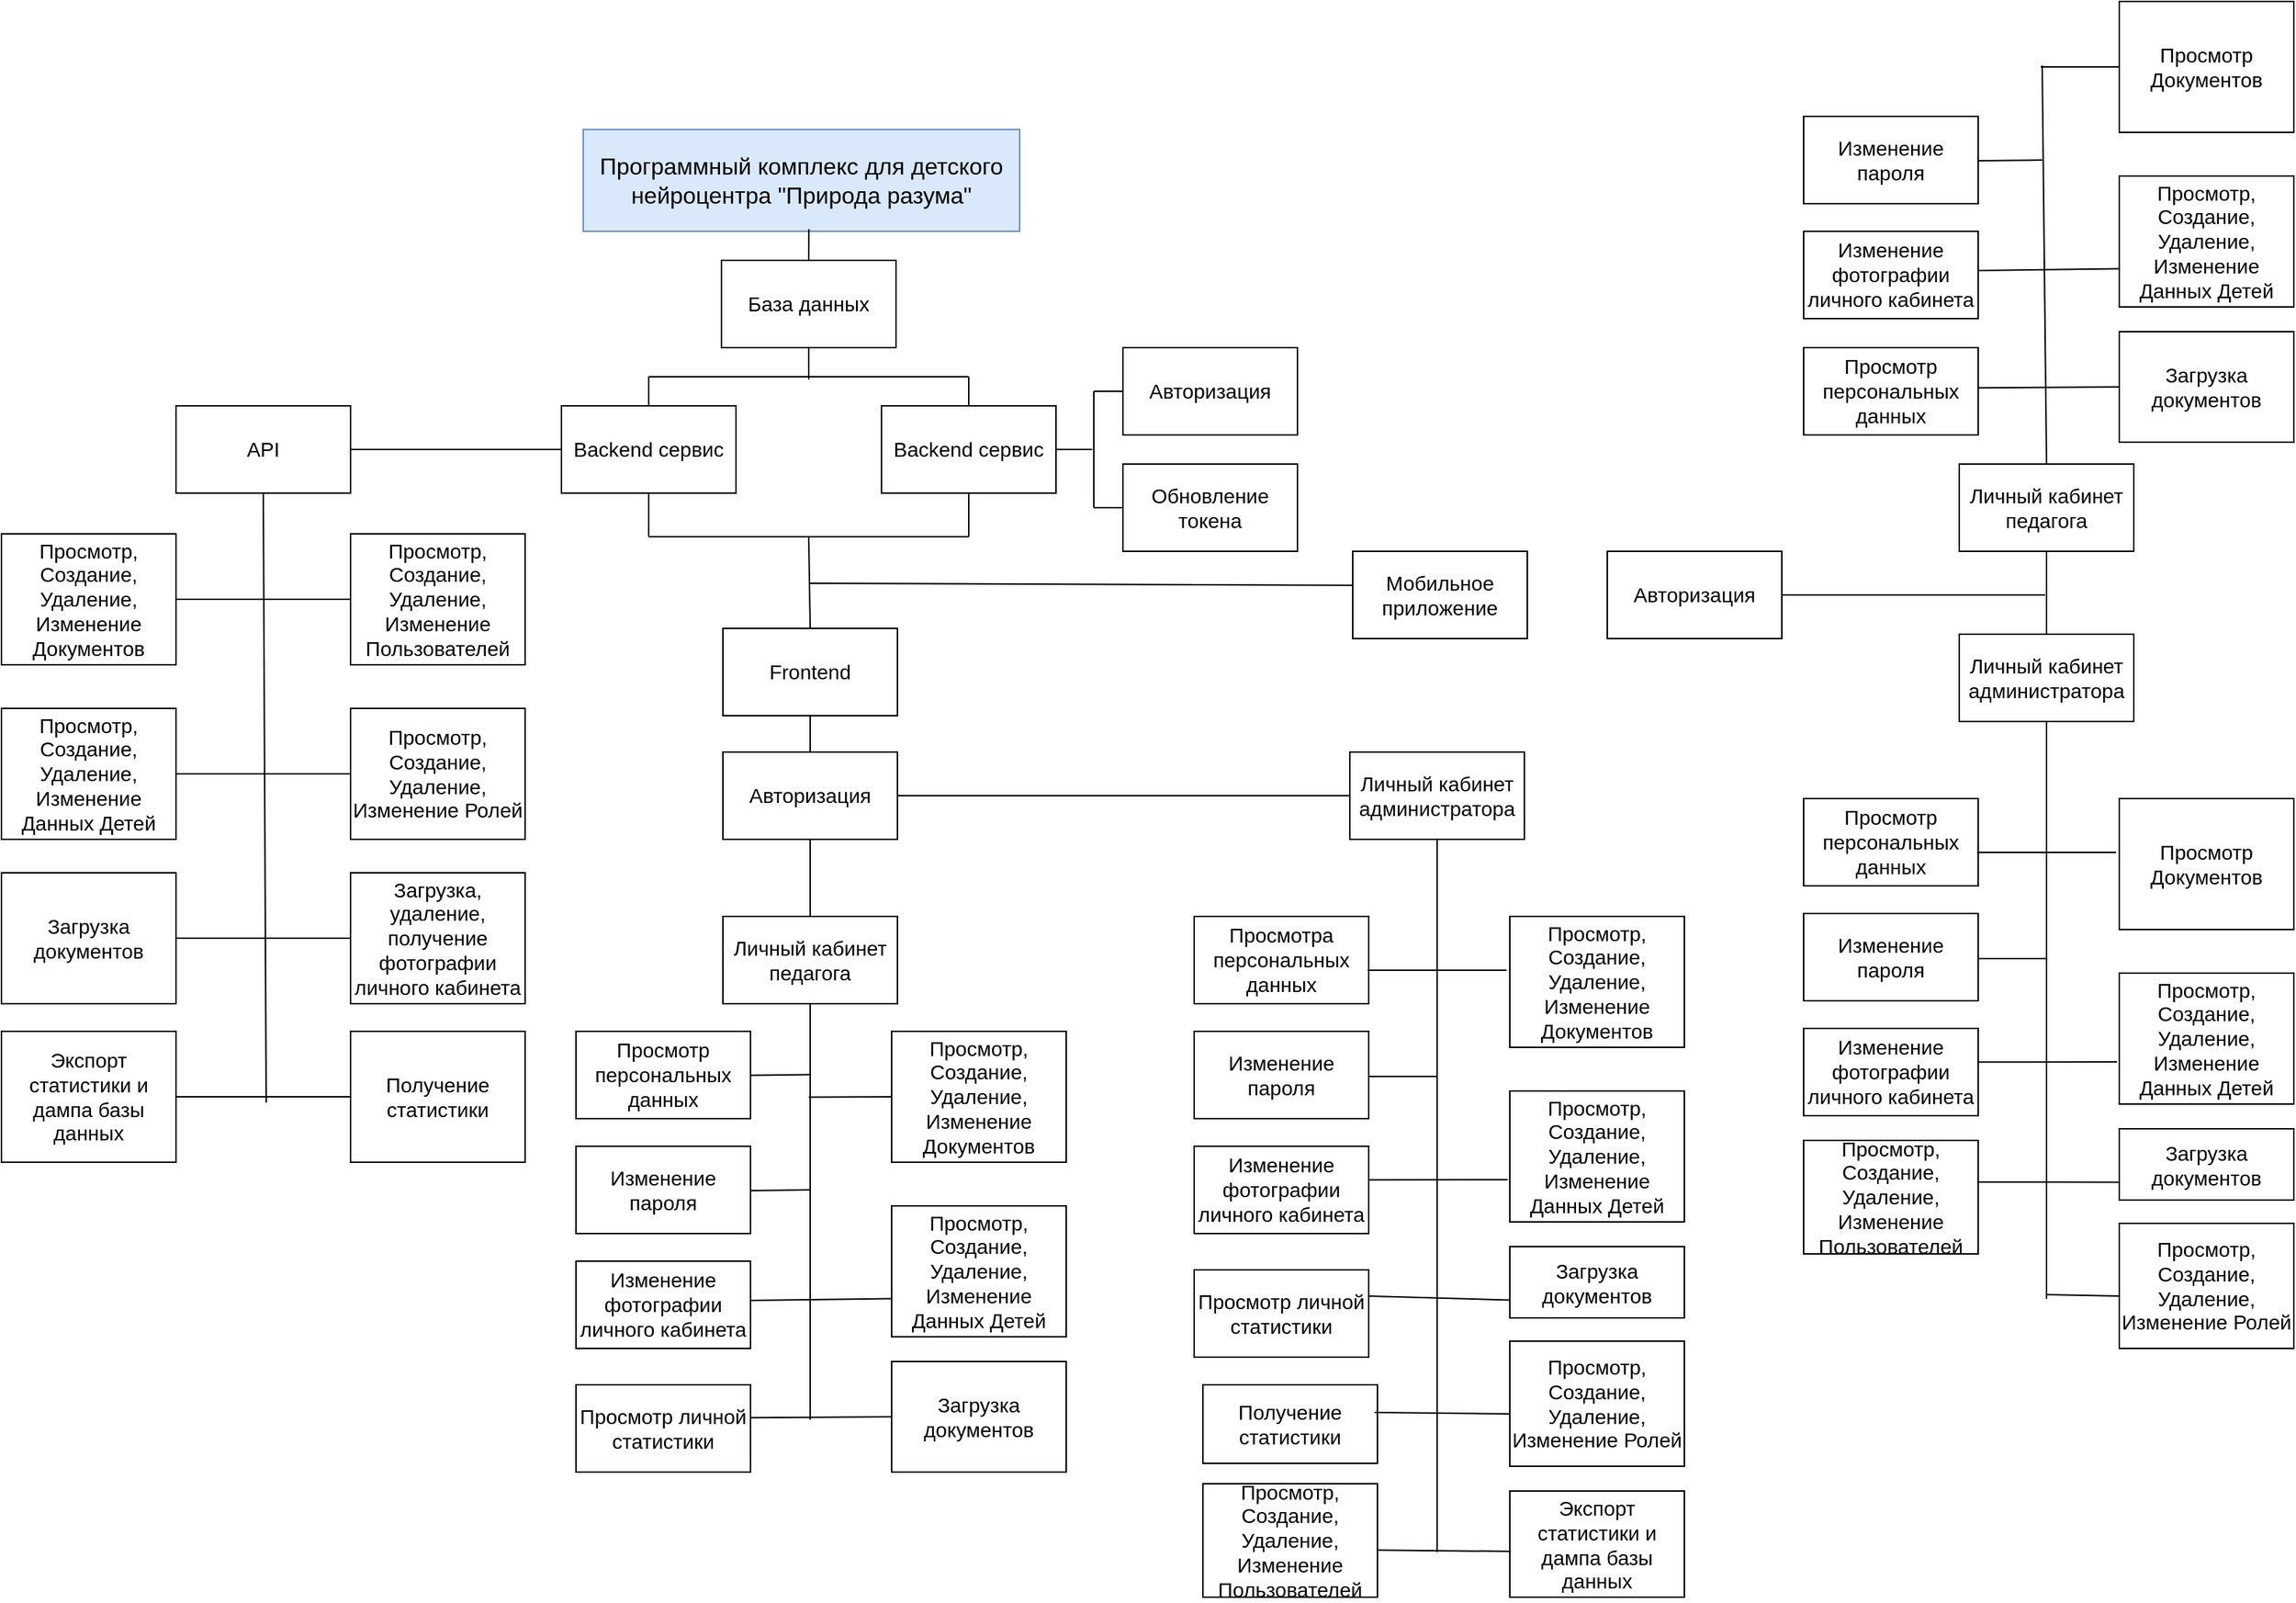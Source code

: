 <mxfile version="27.0.5">
  <diagram name="Страница — 1" id="WID1062t7qB03KEv8lp8">
    <mxGraphModel dx="1045" dy="1073" grid="0" gridSize="10" guides="1" tooltips="1" connect="1" arrows="0" fold="1" page="0" pageScale="1" pageWidth="827" pageHeight="1169" math="0" shadow="0">
      <root>
        <mxCell id="0" />
        <mxCell id="1" parent="0" />
        <mxCell id="Q-KE1MVQr8D-KDTGyli5-179" value="&lt;font style=&quot;font-size: 16px;&quot;&gt;Программный комплекс для детского нейроцентра &quot;Природа разума&quot;&lt;/font&gt;" style="rounded=0;whiteSpace=wrap;html=1;fillColor=#dae8fc;strokeColor=#6c8ebf;fontSize=14;" vertex="1" parent="1">
          <mxGeometry x="1289" y="90" width="300" height="70" as="geometry" />
        </mxCell>
        <mxCell id="Q-KE1MVQr8D-KDTGyli5-186" value="Backend сервис" style="rounded=0;whiteSpace=wrap;html=1;fontSize=14;" vertex="1" parent="1">
          <mxGeometry x="1494" y="280" width="120" height="60" as="geometry" />
        </mxCell>
        <mxCell id="Q-KE1MVQr8D-KDTGyli5-187" value="" style="endArrow=none;html=1;rounded=0;exitX=0.5;exitY=0;exitDx=0;exitDy=0;fontSize=14;" edge="1" source="Q-KE1MVQr8D-KDTGyli5-233" parent="1">
          <mxGeometry width="50" height="50" relative="1" as="geometry">
            <mxPoint x="1184" y="260" as="sourcePoint" />
            <mxPoint x="1334" y="260" as="targetPoint" />
          </mxGeometry>
        </mxCell>
        <mxCell id="Q-KE1MVQr8D-KDTGyli5-188" value="" style="endArrow=none;html=1;rounded=0;entryX=0.5;entryY=0;entryDx=0;entryDy=0;fontSize=14;" edge="1" target="Q-KE1MVQr8D-KDTGyli5-186" parent="1">
          <mxGeometry width="50" height="50" relative="1" as="geometry">
            <mxPoint x="1554" y="260" as="sourcePoint" />
            <mxPoint x="1564" y="270" as="targetPoint" />
          </mxGeometry>
        </mxCell>
        <mxCell id="Q-KE1MVQr8D-KDTGyli5-189" value="" style="endArrow=none;html=1;rounded=0;fontSize=14;" edge="1" parent="1">
          <mxGeometry width="50" height="50" relative="1" as="geometry">
            <mxPoint x="1334" y="260" as="sourcePoint" />
            <mxPoint x="1554" y="260" as="targetPoint" />
          </mxGeometry>
        </mxCell>
        <mxCell id="Q-KE1MVQr8D-KDTGyli5-190" value="Авторизация" style="rounded=0;whiteSpace=wrap;html=1;fontSize=14;" vertex="1" parent="1">
          <mxGeometry x="1660" y="240" width="120" height="60" as="geometry" />
        </mxCell>
        <mxCell id="Q-KE1MVQr8D-KDTGyli5-195" value="" style="endArrow=none;html=1;rounded=0;entryX=0.5;entryY=1;entryDx=0;entryDy=0;fontSize=14;" edge="1" target="Q-KE1MVQr8D-KDTGyli5-186" parent="1">
          <mxGeometry width="50" height="50" relative="1" as="geometry">
            <mxPoint x="1554" y="370" as="sourcePoint" />
            <mxPoint x="1544" y="370" as="targetPoint" />
          </mxGeometry>
        </mxCell>
        <mxCell id="Q-KE1MVQr8D-KDTGyli5-196" value="" style="endArrow=none;html=1;rounded=0;entryX=0.5;entryY=1;entryDx=0;entryDy=0;fontSize=14;" edge="1" target="Q-KE1MVQr8D-KDTGyli5-233" parent="1">
          <mxGeometry width="50" height="50" relative="1" as="geometry">
            <mxPoint x="1334" y="370" as="sourcePoint" />
            <mxPoint x="1424" y="400" as="targetPoint" />
          </mxGeometry>
        </mxCell>
        <mxCell id="Q-KE1MVQr8D-KDTGyli5-197" value="" style="endArrow=none;html=1;rounded=0;fontSize=14;" edge="1" parent="1">
          <mxGeometry width="50" height="50" relative="1" as="geometry">
            <mxPoint x="1334" y="370" as="sourcePoint" />
            <mxPoint x="1554" y="370" as="targetPoint" />
          </mxGeometry>
        </mxCell>
        <mxCell id="Q-KE1MVQr8D-KDTGyli5-198" value="" style="endArrow=none;html=1;rounded=0;exitX=0.5;exitY=0;exitDx=0;exitDy=0;fontSize=14;" edge="1" parent="1" source="Q-KE1MVQr8D-KDTGyli5-199">
          <mxGeometry width="50" height="50" relative="1" as="geometry">
            <mxPoint x="1444" y="410" as="sourcePoint" />
            <mxPoint x="1444" y="370" as="targetPoint" />
          </mxGeometry>
        </mxCell>
        <mxCell id="Q-KE1MVQr8D-KDTGyli5-199" value="Frontend" style="rounded=0;whiteSpace=wrap;html=1;fontSize=14;" vertex="1" parent="1">
          <mxGeometry x="1385" y="433" width="120" height="60" as="geometry" />
        </mxCell>
        <mxCell id="Q-KE1MVQr8D-KDTGyli5-201" value="Авторизация" style="rounded=0;whiteSpace=wrap;html=1;fontSize=14;" vertex="1" parent="1">
          <mxGeometry x="1385" y="518" width="120" height="60" as="geometry" />
        </mxCell>
        <mxCell id="Q-KE1MVQr8D-KDTGyli5-209" value="" style="endArrow=none;html=1;rounded=0;exitX=0.5;exitY=0;exitDx=0;exitDy=0;entryX=0.5;entryY=1;entryDx=0;entryDy=0;fontSize=14;" edge="1" source="Q-KE1MVQr8D-KDTGyli5-201" parent="1" target="Q-KE1MVQr8D-KDTGyli5-199">
          <mxGeometry width="50" height="50" relative="1" as="geometry">
            <mxPoint x="1255" y="698" as="sourcePoint" />
            <mxPoint x="1445" y="498" as="targetPoint" />
          </mxGeometry>
        </mxCell>
        <mxCell id="Q-KE1MVQr8D-KDTGyli5-211" value="Личный кабинет администратора" style="rounded=0;whiteSpace=wrap;html=1;fontSize=14;" vertex="1" parent="1">
          <mxGeometry x="1816" y="518" width="120" height="60" as="geometry" />
        </mxCell>
        <mxCell id="Q-KE1MVQr8D-KDTGyli5-212" value="" style="endArrow=none;html=1;rounded=0;entryX=1;entryY=0.5;entryDx=0;entryDy=0;fontSize=14;" edge="1" source="Q-KE1MVQr8D-KDTGyli5-211" target="Q-KE1MVQr8D-KDTGyli5-201" parent="1">
          <mxGeometry width="50" height="50" relative="1" as="geometry">
            <mxPoint x="1310" y="668" as="sourcePoint" />
            <mxPoint x="1360" y="618" as="targetPoint" />
          </mxGeometry>
        </mxCell>
        <mxCell id="Q-KE1MVQr8D-KDTGyli5-233" value="Backend сервис" style="rounded=0;whiteSpace=wrap;html=1;fontSize=14;" vertex="1" parent="1">
          <mxGeometry x="1274" y="280" width="120" height="60" as="geometry" />
        </mxCell>
        <mxCell id="Q-KE1MVQr8D-KDTGyli5-234" value="База данных" style="rounded=0;whiteSpace=wrap;html=1;fontSize=14;" vertex="1" parent="1">
          <mxGeometry x="1384" y="180" width="120" height="60" as="geometry" />
        </mxCell>
        <mxCell id="Q-KE1MVQr8D-KDTGyli5-235" value="" style="endArrow=none;html=1;rounded=0;entryX=0.517;entryY=0.978;entryDx=0;entryDy=0;entryPerimeter=0;exitX=0.5;exitY=0;exitDx=0;exitDy=0;fontSize=14;" edge="1" parent="1" source="Q-KE1MVQr8D-KDTGyli5-234" target="Q-KE1MVQr8D-KDTGyli5-179">
          <mxGeometry width="50" height="50" relative="1" as="geometry">
            <mxPoint x="1302" y="229" as="sourcePoint" />
            <mxPoint x="1352" y="179" as="targetPoint" />
          </mxGeometry>
        </mxCell>
        <mxCell id="Q-KE1MVQr8D-KDTGyli5-237" value="" style="endArrow=none;html=1;rounded=0;entryX=0.5;entryY=1;entryDx=0;entryDy=0;fontSize=14;" edge="1" parent="1" target="Q-KE1MVQr8D-KDTGyli5-234">
          <mxGeometry width="50" height="50" relative="1" as="geometry">
            <mxPoint x="1444" y="262" as="sourcePoint" />
            <mxPoint x="1479" y="274" as="targetPoint" />
          </mxGeometry>
        </mxCell>
        <mxCell id="Q-KE1MVQr8D-KDTGyli5-239" value="Изменение фотографии личного кабинета" style="rounded=0;whiteSpace=wrap;html=1;fontSize=14;" vertex="1" parent="1">
          <mxGeometry x="1284" y="868" width="120" height="60" as="geometry" />
        </mxCell>
        <mxCell id="Q-KE1MVQr8D-KDTGyli5-240" value="Изменение пароля" style="rounded=0;whiteSpace=wrap;html=1;fontSize=14;" vertex="1" parent="1">
          <mxGeometry x="1284" y="789" width="120" height="60" as="geometry" />
        </mxCell>
        <mxCell id="Q-KE1MVQr8D-KDTGyli5-241" value="Просмотр персональных данных" style="rounded=0;whiteSpace=wrap;html=1;fontSize=14;" vertex="1" parent="1">
          <mxGeometry x="1284" y="710" width="120" height="60" as="geometry" />
        </mxCell>
        <mxCell id="Q-KE1MVQr8D-KDTGyli5-242" value="API" style="rounded=0;whiteSpace=wrap;html=1;fontSize=14;" vertex="1" parent="1">
          <mxGeometry x="1009" y="280" width="120" height="60" as="geometry" />
        </mxCell>
        <mxCell id="Q-KE1MVQr8D-KDTGyli5-243" value="Просмотр, Создание, Удаление, Изменение Пользователей" style="rounded=0;whiteSpace=wrap;html=1;fontSize=14;" vertex="1" parent="1">
          <mxGeometry x="1129" y="368" width="120" height="90" as="geometry" />
        </mxCell>
        <mxCell id="Q-KE1MVQr8D-KDTGyli5-244" value="Просмотр, Создание, Удаление, Изменение Ролей" style="rounded=0;whiteSpace=wrap;html=1;fontSize=14;" vertex="1" parent="1">
          <mxGeometry x="1129" y="488" width="120" height="90" as="geometry" />
        </mxCell>
        <mxCell id="Q-KE1MVQr8D-KDTGyli5-245" value="" style="endArrow=none;html=1;rounded=0;entryX=0;entryY=0.5;entryDx=0;entryDy=0;exitX=1;exitY=0.5;exitDx=0;exitDy=0;fontSize=14;" edge="1" parent="1" source="Q-KE1MVQr8D-KDTGyli5-242" target="Q-KE1MVQr8D-KDTGyli5-233">
          <mxGeometry width="50" height="50" relative="1" as="geometry">
            <mxPoint x="1153" y="384" as="sourcePoint" />
            <mxPoint x="1203" y="334" as="targetPoint" />
          </mxGeometry>
        </mxCell>
        <mxCell id="Q-KE1MVQr8D-KDTGyli5-246" value="Просмотр, Создание, Удаление, Изменение Данных Детей" style="rounded=0;whiteSpace=wrap;html=1;fontSize=14;" vertex="1" parent="1">
          <mxGeometry x="889" y="488" width="120" height="90" as="geometry" />
        </mxCell>
        <mxCell id="Q-KE1MVQr8D-KDTGyli5-247" value="Просмотр, Создание, Удаление, Изменение Документов" style="rounded=0;whiteSpace=wrap;html=1;fontSize=14;" vertex="1" parent="1">
          <mxGeometry x="889" y="368" width="120" height="90" as="geometry" />
        </mxCell>
        <mxCell id="Q-KE1MVQr8D-KDTGyli5-248" value="Загрузка документов" style="rounded=0;whiteSpace=wrap;html=1;fontSize=14;" vertex="1" parent="1">
          <mxGeometry x="889" y="601" width="120" height="90" as="geometry" />
        </mxCell>
        <mxCell id="Q-KE1MVQr8D-KDTGyli5-249" value="Загрузка, удаление, получение фотографии личного кабинета" style="rounded=0;whiteSpace=wrap;html=1;fontSize=14;" vertex="1" parent="1">
          <mxGeometry x="1129" y="601" width="120" height="90" as="geometry" />
        </mxCell>
        <mxCell id="Q-KE1MVQr8D-KDTGyli5-250" value="Получение статистики" style="rounded=0;whiteSpace=wrap;html=1;fontSize=14;" vertex="1" parent="1">
          <mxGeometry x="1129" y="710" width="120" height="90" as="geometry" />
        </mxCell>
        <mxCell id="Q-KE1MVQr8D-KDTGyli5-252" value="Экспорт статистики и дампа базы данных" style="rounded=0;whiteSpace=wrap;html=1;fontSize=14;" vertex="1" parent="1">
          <mxGeometry x="889" y="710" width="120" height="90" as="geometry" />
        </mxCell>
        <mxCell id="Q-KE1MVQr8D-KDTGyli5-253" value="" style="endArrow=none;html=1;rounded=0;entryX=0.5;entryY=1;entryDx=0;entryDy=0;fontSize=14;" edge="1" parent="1" target="Q-KE1MVQr8D-KDTGyli5-242">
          <mxGeometry width="50" height="50" relative="1" as="geometry">
            <mxPoint x="1071" y="759" as="sourcePoint" />
            <mxPoint x="1100" y="481" as="targetPoint" />
          </mxGeometry>
        </mxCell>
        <mxCell id="Q-KE1MVQr8D-KDTGyli5-254" value="" style="endArrow=none;html=1;rounded=0;exitX=0;exitY=0.5;exitDx=0;exitDy=0;fontSize=14;" edge="1" parent="1" source="Q-KE1MVQr8D-KDTGyli5-250" target="Q-KE1MVQr8D-KDTGyli5-252">
          <mxGeometry width="50" height="50" relative="1" as="geometry">
            <mxPoint x="980" y="797" as="sourcePoint" />
            <mxPoint x="1030" y="747" as="targetPoint" />
          </mxGeometry>
        </mxCell>
        <mxCell id="Q-KE1MVQr8D-KDTGyli5-255" value="" style="endArrow=none;html=1;rounded=0;exitX=1;exitY=0.5;exitDx=0;exitDy=0;entryX=0;entryY=0.5;entryDx=0;entryDy=0;fontSize=14;" edge="1" parent="1" source="Q-KE1MVQr8D-KDTGyli5-248" target="Q-KE1MVQr8D-KDTGyli5-249">
          <mxGeometry width="50" height="50" relative="1" as="geometry">
            <mxPoint x="1027" y="682" as="sourcePoint" />
            <mxPoint x="1077" y="632" as="targetPoint" />
          </mxGeometry>
        </mxCell>
        <mxCell id="Q-KE1MVQr8D-KDTGyli5-256" value="" style="endArrow=none;html=1;rounded=0;exitX=1;exitY=0.5;exitDx=0;exitDy=0;fontSize=14;" edge="1" parent="1" source="Q-KE1MVQr8D-KDTGyli5-246" target="Q-KE1MVQr8D-KDTGyli5-244">
          <mxGeometry width="50" height="50" relative="1" as="geometry">
            <mxPoint x="1027" y="563" as="sourcePoint" />
            <mxPoint x="1077" y="513" as="targetPoint" />
          </mxGeometry>
        </mxCell>
        <mxCell id="Q-KE1MVQr8D-KDTGyli5-257" value="" style="endArrow=none;html=1;rounded=0;exitX=1;exitY=0.5;exitDx=0;exitDy=0;entryX=0;entryY=0.5;entryDx=0;entryDy=0;fontSize=14;" edge="1" parent="1" source="Q-KE1MVQr8D-KDTGyli5-247" target="Q-KE1MVQr8D-KDTGyli5-243">
          <mxGeometry width="50" height="50" relative="1" as="geometry">
            <mxPoint x="1049" y="488" as="sourcePoint" />
            <mxPoint x="1099" y="438" as="targetPoint" />
          </mxGeometry>
        </mxCell>
        <mxCell id="Q-KE1MVQr8D-KDTGyli5-258" value="Обновление токена" style="rounded=0;whiteSpace=wrap;html=1;fontSize=14;" vertex="1" parent="1">
          <mxGeometry x="1660" y="320" width="120" height="60" as="geometry" />
        </mxCell>
        <mxCell id="Q-KE1MVQr8D-KDTGyli5-259" value="" style="endArrow=none;html=1;rounded=0;entryX=1;entryY=0.5;entryDx=0;entryDy=0;fontSize=14;" edge="1" parent="1" target="Q-KE1MVQr8D-KDTGyli5-186">
          <mxGeometry width="50" height="50" relative="1" as="geometry">
            <mxPoint x="1639" y="310" as="sourcePoint" />
            <mxPoint x="1649" y="392" as="targetPoint" />
          </mxGeometry>
        </mxCell>
        <mxCell id="Q-KE1MVQr8D-KDTGyli5-260" value="" style="endArrow=none;html=1;rounded=0;fontSize=14;" edge="1" parent="1">
          <mxGeometry width="50" height="50" relative="1" as="geometry">
            <mxPoint x="1640" y="350" as="sourcePoint" />
            <mxPoint x="1640" y="270" as="targetPoint" />
          </mxGeometry>
        </mxCell>
        <mxCell id="Q-KE1MVQr8D-KDTGyli5-261" value="" style="endArrow=none;html=1;rounded=0;entryX=0;entryY=0.5;entryDx=0;entryDy=0;fontSize=14;" edge="1" parent="1" target="Q-KE1MVQr8D-KDTGyli5-258">
          <mxGeometry width="50" height="50" relative="1" as="geometry">
            <mxPoint x="1640" y="350" as="sourcePoint" />
            <mxPoint x="1649" y="358" as="targetPoint" />
          </mxGeometry>
        </mxCell>
        <mxCell id="Q-KE1MVQr8D-KDTGyli5-262" value="" style="endArrow=none;html=1;rounded=0;entryX=0;entryY=0.5;entryDx=0;entryDy=0;fontSize=14;" edge="1" parent="1" target="Q-KE1MVQr8D-KDTGyli5-190">
          <mxGeometry width="50" height="50" relative="1" as="geometry">
            <mxPoint x="1640" y="270" as="sourcePoint" />
            <mxPoint x="1601" y="247" as="targetPoint" />
          </mxGeometry>
        </mxCell>
        <mxCell id="Q-KE1MVQr8D-KDTGyli5-263" value="Личный кабинет педагога" style="rounded=0;whiteSpace=wrap;html=1;fontSize=14;" vertex="1" parent="1">
          <mxGeometry x="1385" y="631" width="120" height="60" as="geometry" />
        </mxCell>
        <mxCell id="Q-KE1MVQr8D-KDTGyli5-264" value="" style="endArrow=none;html=1;rounded=0;entryX=0.5;entryY=1;entryDx=0;entryDy=0;exitX=0.5;exitY=0;exitDx=0;exitDy=0;fontSize=14;" edge="1" parent="1" source="Q-KE1MVQr8D-KDTGyli5-263" target="Q-KE1MVQr8D-KDTGyli5-201">
          <mxGeometry width="50" height="50" relative="1" as="geometry">
            <mxPoint x="1656" y="775" as="sourcePoint" />
            <mxPoint x="1706" y="725" as="targetPoint" />
          </mxGeometry>
        </mxCell>
        <mxCell id="Q-KE1MVQr8D-KDTGyli5-265" value="Просмотр личной статистики" style="rounded=0;whiteSpace=wrap;html=1;fontSize=14;" vertex="1" parent="1">
          <mxGeometry x="1284" y="953" width="120" height="60" as="geometry" />
        </mxCell>
        <mxCell id="Q-KE1MVQr8D-KDTGyli5-266" value="Просмотр, Создание, Удаление, Изменение Документов" style="rounded=0;whiteSpace=wrap;html=1;fontSize=14;" vertex="1" parent="1">
          <mxGeometry x="1501" y="710" width="120" height="90" as="geometry" />
        </mxCell>
        <mxCell id="Q-KE1MVQr8D-KDTGyli5-267" value="Просмотр, Создание, Удаление, Изменение Данных Детей" style="rounded=0;whiteSpace=wrap;html=1;fontSize=14;" vertex="1" parent="1">
          <mxGeometry x="1501" y="830" width="120" height="90" as="geometry" />
        </mxCell>
        <mxCell id="Q-KE1MVQr8D-KDTGyli5-268" value="Загрузка документов" style="rounded=0;whiteSpace=wrap;html=1;fontSize=14;" vertex="1" parent="1">
          <mxGeometry x="1501" y="937" width="120" height="76" as="geometry" />
        </mxCell>
        <mxCell id="Q-KE1MVQr8D-KDTGyli5-269" value="Просмотр, Создание, Удаление, Изменение Документов" style="rounded=0;whiteSpace=wrap;html=1;fontSize=14;" vertex="1" parent="1">
          <mxGeometry x="1926" y="631" width="120" height="90" as="geometry" />
        </mxCell>
        <mxCell id="Q-KE1MVQr8D-KDTGyli5-270" value="Просмотра персональных данных" style="rounded=0;whiteSpace=wrap;html=1;fontSize=14;" vertex="1" parent="1">
          <mxGeometry x="1709" y="631" width="120" height="60" as="geometry" />
        </mxCell>
        <mxCell id="Q-KE1MVQr8D-KDTGyli5-271" value="Изменение пароля" style="rounded=0;whiteSpace=wrap;html=1;fontSize=14;" vertex="1" parent="1">
          <mxGeometry x="1709" y="710" width="120" height="60" as="geometry" />
        </mxCell>
        <mxCell id="Q-KE1MVQr8D-KDTGyli5-272" value="Изменение фотографии личного кабинета" style="rounded=0;whiteSpace=wrap;html=1;fontSize=14;" vertex="1" parent="1">
          <mxGeometry x="1709" y="789" width="120" height="60" as="geometry" />
        </mxCell>
        <mxCell id="Q-KE1MVQr8D-KDTGyli5-273" value="Просмотр личной статистики" style="rounded=0;whiteSpace=wrap;html=1;fontSize=14;" vertex="1" parent="1">
          <mxGeometry x="1709" y="874" width="120" height="60" as="geometry" />
        </mxCell>
        <mxCell id="Q-KE1MVQr8D-KDTGyli5-274" value="Просмотр, Создание, Удаление, Изменение Данных Детей" style="rounded=0;whiteSpace=wrap;html=1;fontSize=14;" vertex="1" parent="1">
          <mxGeometry x="1926" y="751" width="120" height="90" as="geometry" />
        </mxCell>
        <mxCell id="Q-KE1MVQr8D-KDTGyli5-275" value="Загрузка документов" style="rounded=0;whiteSpace=wrap;html=1;fontSize=14;" vertex="1" parent="1">
          <mxGeometry x="1926" y="858" width="120" height="49" as="geometry" />
        </mxCell>
        <mxCell id="Q-KE1MVQr8D-KDTGyli5-276" value="Экспорт статистики и дампа базы данных" style="rounded=0;whiteSpace=wrap;html=1;fontSize=14;" vertex="1" parent="1">
          <mxGeometry x="1926" y="1026" width="120" height="73" as="geometry" />
        </mxCell>
        <mxCell id="Q-KE1MVQr8D-KDTGyli5-277" value="Получение статистики" style="rounded=0;whiteSpace=wrap;html=1;fontSize=14;" vertex="1" parent="1">
          <mxGeometry x="1715" y="953" width="120" height="54" as="geometry" />
        </mxCell>
        <mxCell id="Q-KE1MVQr8D-KDTGyli5-278" value="Просмотр, Создание, Удаление, Изменение Ролей" style="rounded=0;whiteSpace=wrap;html=1;fontSize=14;" vertex="1" parent="1">
          <mxGeometry x="1926" y="923" width="120" height="86" as="geometry" />
        </mxCell>
        <mxCell id="Q-KE1MVQr8D-KDTGyli5-279" value="Просмотр, Создание, Удаление, Изменение Пользователей" style="rounded=0;whiteSpace=wrap;html=1;fontSize=14;" vertex="1" parent="1">
          <mxGeometry x="1715" y="1021" width="120" height="78" as="geometry" />
        </mxCell>
        <mxCell id="Q-KE1MVQr8D-KDTGyli5-281" value="" style="endArrow=none;html=1;rounded=0;exitX=0.5;exitY=1;exitDx=0;exitDy=0;fontSize=14;" edge="1" parent="1" source="Q-KE1MVQr8D-KDTGyli5-263">
          <mxGeometry width="50" height="50" relative="1" as="geometry">
            <mxPoint x="1462" y="769" as="sourcePoint" />
            <mxPoint x="1445" y="977" as="targetPoint" />
          </mxGeometry>
        </mxCell>
        <mxCell id="Q-KE1MVQr8D-KDTGyli5-283" value="" style="endArrow=none;html=1;rounded=0;exitX=0.997;exitY=0.377;exitDx=0;exitDy=0;entryX=0;entryY=0.5;entryDx=0;entryDy=0;exitPerimeter=0;fontSize=14;" edge="1" parent="1" source="Q-KE1MVQr8D-KDTGyli5-265" target="Q-KE1MVQr8D-KDTGyli5-268">
          <mxGeometry width="50" height="50" relative="1" as="geometry">
            <mxPoint x="1467" y="1004" as="sourcePoint" />
            <mxPoint x="1517" y="954" as="targetPoint" />
          </mxGeometry>
        </mxCell>
        <mxCell id="Q-KE1MVQr8D-KDTGyli5-284" value="" style="endArrow=none;html=1;rounded=0;exitX=0.997;exitY=0.377;exitDx=0;exitDy=0;entryX=0.005;entryY=0.708;entryDx=0;entryDy=0;exitPerimeter=0;entryPerimeter=0;fontSize=14;" edge="1" parent="1" target="Q-KE1MVQr8D-KDTGyli5-267">
          <mxGeometry width="50" height="50" relative="1" as="geometry">
            <mxPoint x="1404" y="895" as="sourcePoint" />
            <mxPoint x="1501" y="894" as="targetPoint" />
          </mxGeometry>
        </mxCell>
        <mxCell id="Q-KE1MVQr8D-KDTGyli5-286" value="" style="endArrow=none;html=1;rounded=0;exitX=0.997;exitY=0.377;exitDx=0;exitDy=0;exitPerimeter=0;fontSize=14;" edge="1" parent="1">
          <mxGeometry width="50" height="50" relative="1" as="geometry">
            <mxPoint x="1404" y="819.5" as="sourcePoint" />
            <mxPoint x="1445" y="819" as="targetPoint" />
          </mxGeometry>
        </mxCell>
        <mxCell id="Q-KE1MVQr8D-KDTGyli5-287" value="" style="endArrow=none;html=1;rounded=0;exitX=0.997;exitY=0.377;exitDx=0;exitDy=0;exitPerimeter=0;fontSize=14;" edge="1" parent="1">
          <mxGeometry width="50" height="50" relative="1" as="geometry">
            <mxPoint x="1404" y="740.23" as="sourcePoint" />
            <mxPoint x="1445" y="739.73" as="targetPoint" />
          </mxGeometry>
        </mxCell>
        <mxCell id="Q-KE1MVQr8D-KDTGyli5-288" value="" style="endArrow=none;html=1;rounded=0;exitX=0.997;exitY=0.377;exitDx=0;exitDy=0;exitPerimeter=0;entryX=0;entryY=0.5;entryDx=0;entryDy=0;fontSize=14;" edge="1" parent="1" target="Q-KE1MVQr8D-KDTGyli5-266">
          <mxGeometry width="50" height="50" relative="1" as="geometry">
            <mxPoint x="1444" y="755.23" as="sourcePoint" />
            <mxPoint x="1485" y="754.73" as="targetPoint" />
          </mxGeometry>
        </mxCell>
        <mxCell id="Q-KE1MVQr8D-KDTGyli5-289" value="" style="endArrow=none;html=1;rounded=0;entryX=0.5;entryY=1;entryDx=0;entryDy=0;fontSize=14;" edge="1" parent="1" target="Q-KE1MVQr8D-KDTGyli5-211">
          <mxGeometry width="50" height="50" relative="1" as="geometry">
            <mxPoint x="1876" y="1068" as="sourcePoint" />
            <mxPoint x="1921" y="702" as="targetPoint" />
          </mxGeometry>
        </mxCell>
        <mxCell id="Q-KE1MVQr8D-KDTGyli5-290" value="" style="endArrow=none;html=1;rounded=0;exitX=0.995;exitY=0.585;exitDx=0;exitDy=0;exitPerimeter=0;entryX=0.006;entryY=0.569;entryDx=0;entryDy=0;entryPerimeter=0;fontSize=14;" edge="1" parent="1" source="Q-KE1MVQr8D-KDTGyli5-279" target="Q-KE1MVQr8D-KDTGyli5-276">
          <mxGeometry width="50" height="50" relative="1" as="geometry">
            <mxPoint x="1875" y="1119" as="sourcePoint" />
            <mxPoint x="1925" y="1069" as="targetPoint" />
          </mxGeometry>
        </mxCell>
        <mxCell id="Q-KE1MVQr8D-KDTGyli5-291" value="" style="endArrow=none;html=1;rounded=0;exitX=0.995;exitY=0.585;exitDx=0;exitDy=0;exitPerimeter=0;entryX=0.006;entryY=0.569;entryDx=0;entryDy=0;entryPerimeter=0;fontSize=14;" edge="1" parent="1">
          <mxGeometry width="50" height="50" relative="1" as="geometry">
            <mxPoint x="1833" y="972" as="sourcePoint" />
            <mxPoint x="1926" y="973" as="targetPoint" />
          </mxGeometry>
        </mxCell>
        <mxCell id="Q-KE1MVQr8D-KDTGyli5-292" value="" style="endArrow=none;html=1;rounded=0;exitX=0.995;exitY=0.585;exitDx=0;exitDy=0;exitPerimeter=0;entryX=0;entryY=0.75;entryDx=0;entryDy=0;fontSize=14;" edge="1" parent="1" target="Q-KE1MVQr8D-KDTGyli5-275">
          <mxGeometry width="50" height="50" relative="1" as="geometry">
            <mxPoint x="1829" y="892" as="sourcePoint" />
            <mxPoint x="1922" y="893" as="targetPoint" />
          </mxGeometry>
        </mxCell>
        <mxCell id="Q-KE1MVQr8D-KDTGyli5-293" value="" style="endArrow=none;html=1;rounded=0;exitX=1.003;exitY=0.386;exitDx=0;exitDy=0;exitPerimeter=0;entryX=0;entryY=0.75;entryDx=0;entryDy=0;fontSize=14;" edge="1" parent="1" source="Q-KE1MVQr8D-KDTGyli5-272">
          <mxGeometry width="50" height="50" relative="1" as="geometry">
            <mxPoint x="1827.5" y="809" as="sourcePoint" />
            <mxPoint x="1924.5" y="812" as="targetPoint" />
          </mxGeometry>
        </mxCell>
        <mxCell id="Q-KE1MVQr8D-KDTGyli5-294" value="" style="endArrow=none;html=1;rounded=0;exitX=0.995;exitY=0.585;exitDx=0;exitDy=0;exitPerimeter=0;fontSize=14;" edge="1" parent="1">
          <mxGeometry width="50" height="50" relative="1" as="geometry">
            <mxPoint x="1829" y="741" as="sourcePoint" />
            <mxPoint x="1876" y="741" as="targetPoint" />
          </mxGeometry>
        </mxCell>
        <mxCell id="Q-KE1MVQr8D-KDTGyli5-295" value="" style="endArrow=none;html=1;rounded=0;exitX=1.003;exitY=0.386;exitDx=0;exitDy=0;exitPerimeter=0;entryX=0;entryY=0.75;entryDx=0;entryDy=0;fontSize=14;" edge="1" parent="1">
          <mxGeometry width="50" height="50" relative="1" as="geometry">
            <mxPoint x="1828.25" y="668" as="sourcePoint" />
            <mxPoint x="1923.75" y="668" as="targetPoint" />
          </mxGeometry>
        </mxCell>
        <mxCell id="Q-KE1MVQr8D-KDTGyli5-296" value="Мобильное приложение" style="rounded=0;whiteSpace=wrap;html=1;fontSize=14;" vertex="1" parent="1">
          <mxGeometry x="1818" y="380" width="120" height="60" as="geometry" />
        </mxCell>
        <mxCell id="Q-KE1MVQr8D-KDTGyli5-297" value="" style="endArrow=none;html=1;rounded=0;exitX=0.001;exitY=0.39;exitDx=0;exitDy=0;exitPerimeter=0;fontSize=14;" edge="1" parent="1" source="Q-KE1MVQr8D-KDTGyli5-296">
          <mxGeometry width="50" height="50" relative="1" as="geometry">
            <mxPoint x="1455" y="443" as="sourcePoint" />
            <mxPoint x="1444" y="402" as="targetPoint" />
          </mxGeometry>
        </mxCell>
        <mxCell id="Q-KE1MVQr8D-KDTGyli5-298" value="Авторизация" style="rounded=0;whiteSpace=wrap;html=1;fontSize=14;" vertex="1" parent="1">
          <mxGeometry x="1993" y="380" width="120" height="60" as="geometry" />
        </mxCell>
        <mxCell id="Q-KE1MVQr8D-KDTGyli5-299" value="Личный кабинет администратора" style="rounded=0;whiteSpace=wrap;html=1;fontSize=14;" vertex="1" parent="1">
          <mxGeometry x="2235" y="437" width="120" height="60" as="geometry" />
        </mxCell>
        <mxCell id="Q-KE1MVQr8D-KDTGyli5-300" value="Просмотр Документов" style="rounded=0;whiteSpace=wrap;html=1;fontSize=14;" vertex="1" parent="1">
          <mxGeometry x="2345" y="550" width="120" height="90" as="geometry" />
        </mxCell>
        <mxCell id="Q-KE1MVQr8D-KDTGyli5-301" value="Просмотр персональных данных" style="rounded=0;whiteSpace=wrap;html=1;fontSize=14;" vertex="1" parent="1">
          <mxGeometry x="2128" y="550" width="120" height="60" as="geometry" />
        </mxCell>
        <mxCell id="Q-KE1MVQr8D-KDTGyli5-302" value="Изменение пароля" style="rounded=0;whiteSpace=wrap;html=1;fontSize=14;" vertex="1" parent="1">
          <mxGeometry x="2128" y="629" width="120" height="60" as="geometry" />
        </mxCell>
        <mxCell id="Q-KE1MVQr8D-KDTGyli5-303" value="Изменение фотографии личного кабинета" style="rounded=0;whiteSpace=wrap;html=1;fontSize=14;" vertex="1" parent="1">
          <mxGeometry x="2128" y="708" width="120" height="60" as="geometry" />
        </mxCell>
        <mxCell id="Q-KE1MVQr8D-KDTGyli5-305" value="Просмотр, Создание, Удаление, Изменение Данных Детей" style="rounded=0;whiteSpace=wrap;html=1;fontSize=14;" vertex="1" parent="1">
          <mxGeometry x="2345" y="670" width="120" height="90" as="geometry" />
        </mxCell>
        <mxCell id="Q-KE1MVQr8D-KDTGyli5-306" value="Загрузка документов" style="rounded=0;whiteSpace=wrap;html=1;fontSize=14;" vertex="1" parent="1">
          <mxGeometry x="2345" y="777" width="120" height="49" as="geometry" />
        </mxCell>
        <mxCell id="Q-KE1MVQr8D-KDTGyli5-309" value="Просмотр, Создание, Удаление, Изменение Ролей" style="rounded=0;whiteSpace=wrap;html=1;fontSize=14;" vertex="1" parent="1">
          <mxGeometry x="2345" y="842" width="120" height="86" as="geometry" />
        </mxCell>
        <mxCell id="Q-KE1MVQr8D-KDTGyli5-310" value="Просмотр, Создание, Удаление, Изменение Пользователей" style="rounded=0;whiteSpace=wrap;html=1;fontSize=14;" vertex="1" parent="1">
          <mxGeometry x="2128" y="785" width="120" height="78" as="geometry" />
        </mxCell>
        <mxCell id="Q-KE1MVQr8D-KDTGyli5-311" value="" style="endArrow=none;html=1;rounded=0;entryX=0.5;entryY=1;entryDx=0;entryDy=0;fontSize=14;" edge="1" target="Q-KE1MVQr8D-KDTGyli5-299" parent="1">
          <mxGeometry width="50" height="50" relative="1" as="geometry">
            <mxPoint x="2295" y="894" as="sourcePoint" />
            <mxPoint x="2340" y="621" as="targetPoint" />
          </mxGeometry>
        </mxCell>
        <mxCell id="Q-KE1MVQr8D-KDTGyli5-313" value="" style="endArrow=none;html=1;rounded=0;entryX=0.006;entryY=0.569;entryDx=0;entryDy=0;entryPerimeter=0;fontSize=14;" edge="1" parent="1">
          <mxGeometry width="50" height="50" relative="1" as="geometry">
            <mxPoint x="2295" y="891" as="sourcePoint" />
            <mxPoint x="2345" y="892" as="targetPoint" />
          </mxGeometry>
        </mxCell>
        <mxCell id="Q-KE1MVQr8D-KDTGyli5-314" value="" style="endArrow=none;html=1;rounded=0;exitX=0.995;exitY=0.367;exitDx=0;exitDy=0;exitPerimeter=0;entryX=0;entryY=0.75;entryDx=0;entryDy=0;fontSize=14;" edge="1" target="Q-KE1MVQr8D-KDTGyli5-306" parent="1" source="Q-KE1MVQr8D-KDTGyli5-310">
          <mxGeometry width="50" height="50" relative="1" as="geometry">
            <mxPoint x="2248" y="811" as="sourcePoint" />
            <mxPoint x="2341" y="812" as="targetPoint" />
          </mxGeometry>
        </mxCell>
        <mxCell id="Q-KE1MVQr8D-KDTGyli5-315" value="" style="endArrow=none;html=1;rounded=0;exitX=1.003;exitY=0.386;exitDx=0;exitDy=0;exitPerimeter=0;entryX=0;entryY=0.75;entryDx=0;entryDy=0;fontSize=14;" edge="1" source="Q-KE1MVQr8D-KDTGyli5-303" parent="1">
          <mxGeometry width="50" height="50" relative="1" as="geometry">
            <mxPoint x="2246.5" y="728" as="sourcePoint" />
            <mxPoint x="2343.5" y="731" as="targetPoint" />
          </mxGeometry>
        </mxCell>
        <mxCell id="Q-KE1MVQr8D-KDTGyli5-316" value="" style="endArrow=none;html=1;rounded=0;exitX=0.995;exitY=0.585;exitDx=0;exitDy=0;exitPerimeter=0;fontSize=14;" edge="1" parent="1">
          <mxGeometry width="50" height="50" relative="1" as="geometry">
            <mxPoint x="2248" y="660" as="sourcePoint" />
            <mxPoint x="2295" y="660" as="targetPoint" />
          </mxGeometry>
        </mxCell>
        <mxCell id="Q-KE1MVQr8D-KDTGyli5-317" value="" style="endArrow=none;html=1;rounded=0;exitX=1.003;exitY=0.386;exitDx=0;exitDy=0;exitPerimeter=0;entryX=0;entryY=0.75;entryDx=0;entryDy=0;fontSize=14;" edge="1" parent="1">
          <mxGeometry width="50" height="50" relative="1" as="geometry">
            <mxPoint x="2247.25" y="587" as="sourcePoint" />
            <mxPoint x="2342.75" y="587" as="targetPoint" />
          </mxGeometry>
        </mxCell>
        <mxCell id="Q-KE1MVQr8D-KDTGyli5-318" value="Изменение фотографии личного кабинета" style="rounded=0;whiteSpace=wrap;html=1;fontSize=14;" vertex="1" parent="1">
          <mxGeometry x="2128" y="160" width="120" height="60" as="geometry" />
        </mxCell>
        <mxCell id="Q-KE1MVQr8D-KDTGyli5-319" value="Изменение пароля" style="rounded=0;whiteSpace=wrap;html=1;fontSize=14;" vertex="1" parent="1">
          <mxGeometry x="2128" y="81" width="120" height="60" as="geometry" />
        </mxCell>
        <mxCell id="Q-KE1MVQr8D-KDTGyli5-320" value="Просмотр персональных данных" style="rounded=0;whiteSpace=wrap;html=1;fontSize=14;" vertex="1" parent="1">
          <mxGeometry x="2128" y="240" width="120" height="60" as="geometry" />
        </mxCell>
        <mxCell id="Q-KE1MVQr8D-KDTGyli5-321" value="Личный кабинет педагога" style="rounded=0;whiteSpace=wrap;html=1;fontSize=14;" vertex="1" parent="1">
          <mxGeometry x="2235" y="320" width="120" height="60" as="geometry" />
        </mxCell>
        <mxCell id="Q-KE1MVQr8D-KDTGyli5-323" value="Просмотр Документов" style="rounded=0;whiteSpace=wrap;html=1;fontSize=14;" vertex="1" parent="1">
          <mxGeometry x="2345" y="2" width="120" height="90" as="geometry" />
        </mxCell>
        <mxCell id="Q-KE1MVQr8D-KDTGyli5-324" value="Просмотр, Создание, Удаление, Изменение Данных Детей" style="rounded=0;whiteSpace=wrap;html=1;fontSize=14;" vertex="1" parent="1">
          <mxGeometry x="2345" y="122" width="120" height="90" as="geometry" />
        </mxCell>
        <mxCell id="Q-KE1MVQr8D-KDTGyli5-325" value="Загрузка документов" style="rounded=0;whiteSpace=wrap;html=1;fontSize=14;" vertex="1" parent="1">
          <mxGeometry x="2345" y="229" width="120" height="76" as="geometry" />
        </mxCell>
        <mxCell id="Q-KE1MVQr8D-KDTGyli5-327" value="" style="endArrow=none;html=1;rounded=0;exitX=0.997;exitY=0.377;exitDx=0;exitDy=0;entryX=0;entryY=0.5;entryDx=0;entryDy=0;exitPerimeter=0;fontSize=14;" edge="1" target="Q-KE1MVQr8D-KDTGyli5-325" parent="1">
          <mxGeometry width="50" height="50" relative="1" as="geometry">
            <mxPoint x="2247.64" y="267.62" as="sourcePoint" />
            <mxPoint x="2361" y="246" as="targetPoint" />
          </mxGeometry>
        </mxCell>
        <mxCell id="Q-KE1MVQr8D-KDTGyli5-328" value="" style="endArrow=none;html=1;rounded=0;exitX=0.997;exitY=0.377;exitDx=0;exitDy=0;entryX=0.005;entryY=0.708;entryDx=0;entryDy=0;exitPerimeter=0;entryPerimeter=0;fontSize=14;" edge="1" target="Q-KE1MVQr8D-KDTGyli5-324" parent="1">
          <mxGeometry width="50" height="50" relative="1" as="geometry">
            <mxPoint x="2248" y="187" as="sourcePoint" />
            <mxPoint x="2345" y="186" as="targetPoint" />
          </mxGeometry>
        </mxCell>
        <mxCell id="Q-KE1MVQr8D-KDTGyli5-329" value="" style="endArrow=none;html=1;rounded=0;exitX=0.997;exitY=0.377;exitDx=0;exitDy=0;exitPerimeter=0;fontSize=14;" edge="1" parent="1">
          <mxGeometry width="50" height="50" relative="1" as="geometry">
            <mxPoint x="2248" y="111.5" as="sourcePoint" />
            <mxPoint x="2292" y="111" as="targetPoint" />
          </mxGeometry>
        </mxCell>
        <mxCell id="Q-KE1MVQr8D-KDTGyli5-331" value="" style="endArrow=none;html=1;rounded=0;entryX=0;entryY=0.5;entryDx=0;entryDy=0;fontSize=14;" edge="1" target="Q-KE1MVQr8D-KDTGyli5-323" parent="1">
          <mxGeometry width="50" height="50" relative="1" as="geometry">
            <mxPoint x="2291" y="47" as="sourcePoint" />
            <mxPoint x="2329" y="46.73" as="targetPoint" />
          </mxGeometry>
        </mxCell>
        <mxCell id="Q-KE1MVQr8D-KDTGyli5-332" value="" style="endArrow=none;html=1;rounded=0;exitX=0.5;exitY=0;exitDx=0;exitDy=0;fontSize=14;" edge="1" parent="1" source="Q-KE1MVQr8D-KDTGyli5-321">
          <mxGeometry width="50" height="50" relative="1" as="geometry">
            <mxPoint x="2267" y="307" as="sourcePoint" />
            <mxPoint x="2292" y="46" as="targetPoint" />
          </mxGeometry>
        </mxCell>
        <mxCell id="Q-KE1MVQr8D-KDTGyli5-333" value="" style="endArrow=none;html=1;rounded=0;exitX=1;exitY=0.5;exitDx=0;exitDy=0;fontSize=14;" edge="1" parent="1" source="Q-KE1MVQr8D-KDTGyli5-298">
          <mxGeometry width="50" height="50" relative="1" as="geometry">
            <mxPoint x="2175" y="460" as="sourcePoint" />
            <mxPoint x="2294" y="410" as="targetPoint" />
          </mxGeometry>
        </mxCell>
        <mxCell id="Q-KE1MVQr8D-KDTGyli5-334" value="" style="endArrow=none;html=1;rounded=0;exitX=0.5;exitY=1;exitDx=0;exitDy=0;entryX=0.5;entryY=0;entryDx=0;entryDy=0;fontSize=14;" edge="1" parent="1" source="Q-KE1MVQr8D-KDTGyli5-321" target="Q-KE1MVQr8D-KDTGyli5-299">
          <mxGeometry width="50" height="50" relative="1" as="geometry">
            <mxPoint x="2286" y="449" as="sourcePoint" />
            <mxPoint x="2336" y="399" as="targetPoint" />
          </mxGeometry>
        </mxCell>
      </root>
    </mxGraphModel>
  </diagram>
</mxfile>
